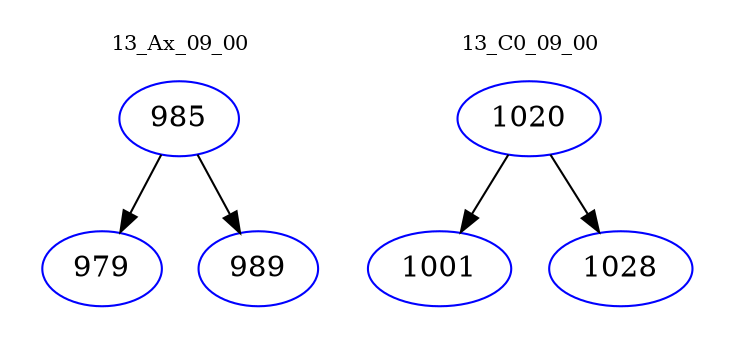 digraph{
subgraph cluster_0 {
color = white
label = "13_Ax_09_00";
fontsize=10;
T0_985 [label="985", color="blue"]
T0_985 -> T0_979 [color="black"]
T0_979 [label="979", color="blue"]
T0_985 -> T0_989 [color="black"]
T0_989 [label="989", color="blue"]
}
subgraph cluster_1 {
color = white
label = "13_C0_09_00";
fontsize=10;
T1_1020 [label="1020", color="blue"]
T1_1020 -> T1_1001 [color="black"]
T1_1001 [label="1001", color="blue"]
T1_1020 -> T1_1028 [color="black"]
T1_1028 [label="1028", color="blue"]
}
}
